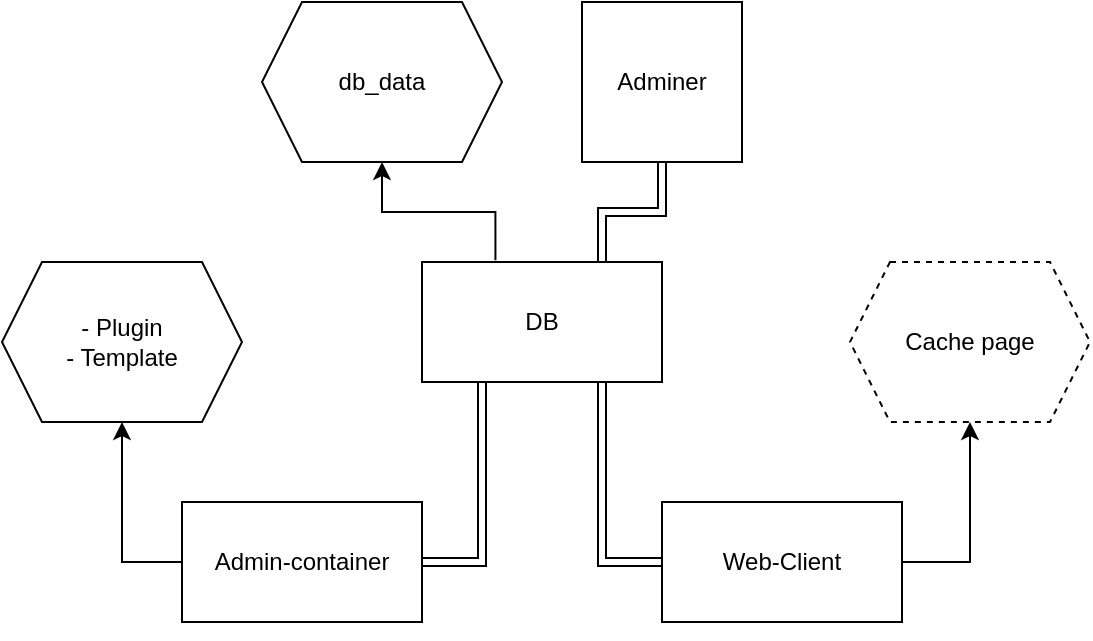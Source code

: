 <mxfile version="23.0.2" type="google">
  <diagram name="Page-1" id="bsSn3X12edA9eFdwrlWQ">
    <mxGraphModel grid="0" page="1" gridSize="10" guides="1" tooltips="1" connect="1" arrows="1" fold="1" pageScale="1" pageWidth="827" pageHeight="1169" math="0" shadow="0">
      <root>
        <mxCell id="0" />
        <mxCell id="1" parent="0" />
        <mxCell id="O1zhjtUKLN7c94TKV5NM-1" value="DB" style="rounded=0;whiteSpace=wrap;html=1;" vertex="1" parent="1">
          <mxGeometry x="236" y="323" width="120" height="60" as="geometry" />
        </mxCell>
        <mxCell id="O1zhjtUKLN7c94TKV5NM-15" style="edgeStyle=orthogonalEdgeStyle;rounded=0;orthogonalLoop=1;jettySize=auto;html=1;exitX=0.5;exitY=1;exitDx=0;exitDy=0;entryX=0.75;entryY=0;entryDx=0;entryDy=0;shape=link;" edge="1" parent="1" source="O1zhjtUKLN7c94TKV5NM-2" target="O1zhjtUKLN7c94TKV5NM-1">
          <mxGeometry relative="1" as="geometry" />
        </mxCell>
        <mxCell id="O1zhjtUKLN7c94TKV5NM-2" value="Adminer" style="whiteSpace=wrap;html=1;aspect=fixed;" vertex="1" parent="1">
          <mxGeometry x="316" y="193" width="80" height="80" as="geometry" />
        </mxCell>
        <mxCell id="O1zhjtUKLN7c94TKV5NM-10" style="edgeStyle=orthogonalEdgeStyle;rounded=0;orthogonalLoop=1;jettySize=auto;html=1;exitX=1;exitY=0.5;exitDx=0;exitDy=0;entryX=0.25;entryY=1;entryDx=0;entryDy=0;shape=link;startArrow=block;" edge="1" parent="1" source="O1zhjtUKLN7c94TKV5NM-3" target="O1zhjtUKLN7c94TKV5NM-1">
          <mxGeometry relative="1" as="geometry" />
        </mxCell>
        <mxCell id="O1zhjtUKLN7c94TKV5NM-14" style="edgeStyle=orthogonalEdgeStyle;rounded=0;orthogonalLoop=1;jettySize=auto;html=1;exitX=0;exitY=0.5;exitDx=0;exitDy=0;" edge="1" parent="1" source="O1zhjtUKLN7c94TKV5NM-3" target="O1zhjtUKLN7c94TKV5NM-13">
          <mxGeometry relative="1" as="geometry" />
        </mxCell>
        <mxCell id="O1zhjtUKLN7c94TKV5NM-3" value="Admin-container" style="rounded=0;whiteSpace=wrap;html=1;" vertex="1" parent="1">
          <mxGeometry x="116" y="443" width="120" height="60" as="geometry" />
        </mxCell>
        <mxCell id="O1zhjtUKLN7c94TKV5NM-8" style="edgeStyle=orthogonalEdgeStyle;rounded=0;orthogonalLoop=1;jettySize=auto;html=1;exitX=0;exitY=0.5;exitDx=0;exitDy=0;entryX=0.75;entryY=1;entryDx=0;entryDy=0;shape=link;startArrow=block;" edge="1" parent="1" source="O1zhjtUKLN7c94TKV5NM-4" target="O1zhjtUKLN7c94TKV5NM-1">
          <mxGeometry relative="1" as="geometry" />
        </mxCell>
        <mxCell id="O1zhjtUKLN7c94TKV5NM-12" style="edgeStyle=orthogonalEdgeStyle;rounded=0;orthogonalLoop=1;jettySize=auto;html=1;exitX=1;exitY=0.5;exitDx=0;exitDy=0;entryX=0.5;entryY=1;entryDx=0;entryDy=0;" edge="1" parent="1" source="O1zhjtUKLN7c94TKV5NM-4" target="O1zhjtUKLN7c94TKV5NM-11">
          <mxGeometry relative="1" as="geometry" />
        </mxCell>
        <mxCell id="O1zhjtUKLN7c94TKV5NM-4" value="Web-Client" style="rounded=0;whiteSpace=wrap;html=1;" vertex="1" parent="1">
          <mxGeometry x="356" y="443" width="120" height="60" as="geometry" />
        </mxCell>
        <mxCell id="O1zhjtUKLN7c94TKV5NM-5" value="db_data" style="shape=hexagon;perimeter=hexagonPerimeter2;whiteSpace=wrap;html=1;fixedSize=1;" vertex="1" parent="1">
          <mxGeometry x="156" y="193" width="120" height="80" as="geometry" />
        </mxCell>
        <mxCell id="O1zhjtUKLN7c94TKV5NM-6" style="edgeStyle=orthogonalEdgeStyle;rounded=0;orthogonalLoop=1;jettySize=auto;html=1;entryX=0.5;entryY=1;entryDx=0;entryDy=0;exitX=0.306;exitY=-0.015;exitDx=0;exitDy=0;exitPerimeter=0;" edge="1" parent="1" source="O1zhjtUKLN7c94TKV5NM-1" target="O1zhjtUKLN7c94TKV5NM-5">
          <mxGeometry relative="1" as="geometry">
            <mxPoint x="296" y="323" as="sourcePoint" />
          </mxGeometry>
        </mxCell>
        <mxCell id="O1zhjtUKLN7c94TKV5NM-11" value="Cache page" style="shape=hexagon;perimeter=hexagonPerimeter2;whiteSpace=wrap;html=1;fixedSize=1;dashed=1;" vertex="1" parent="1">
          <mxGeometry x="450" y="323" width="120" height="80" as="geometry" />
        </mxCell>
        <mxCell id="O1zhjtUKLN7c94TKV5NM-13" value="- Plugin&lt;br&gt;- Template" style="shape=hexagon;perimeter=hexagonPerimeter2;whiteSpace=wrap;html=1;fixedSize=1;" vertex="1" parent="1">
          <mxGeometry x="26" y="323" width="120" height="80" as="geometry" />
        </mxCell>
        <mxCell id="O1zhjtUKLN7c94TKV5NM-17" style="edgeStyle=orthogonalEdgeStyle;rounded=0;orthogonalLoop=1;jettySize=auto;html=1;exitX=0.5;exitY=1;exitDx=0;exitDy=0;" edge="1" parent="1" source="O1zhjtUKLN7c94TKV5NM-3" target="O1zhjtUKLN7c94TKV5NM-3">
          <mxGeometry relative="1" as="geometry" />
        </mxCell>
      </root>
    </mxGraphModel>
  </diagram>
</mxfile>
